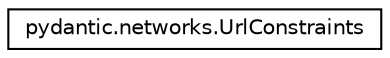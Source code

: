 digraph "Graphical Class Hierarchy"
{
 // LATEX_PDF_SIZE
  edge [fontname="Helvetica",fontsize="10",labelfontname="Helvetica",labelfontsize="10"];
  node [fontname="Helvetica",fontsize="10",shape=record];
  rankdir="LR";
  Node0 [label="pydantic.networks.UrlConstraints",height=0.2,width=0.4,color="black", fillcolor="white", style="filled",URL="$classpydantic_1_1networks_1_1UrlConstraints.html",tooltip=" "];
}
